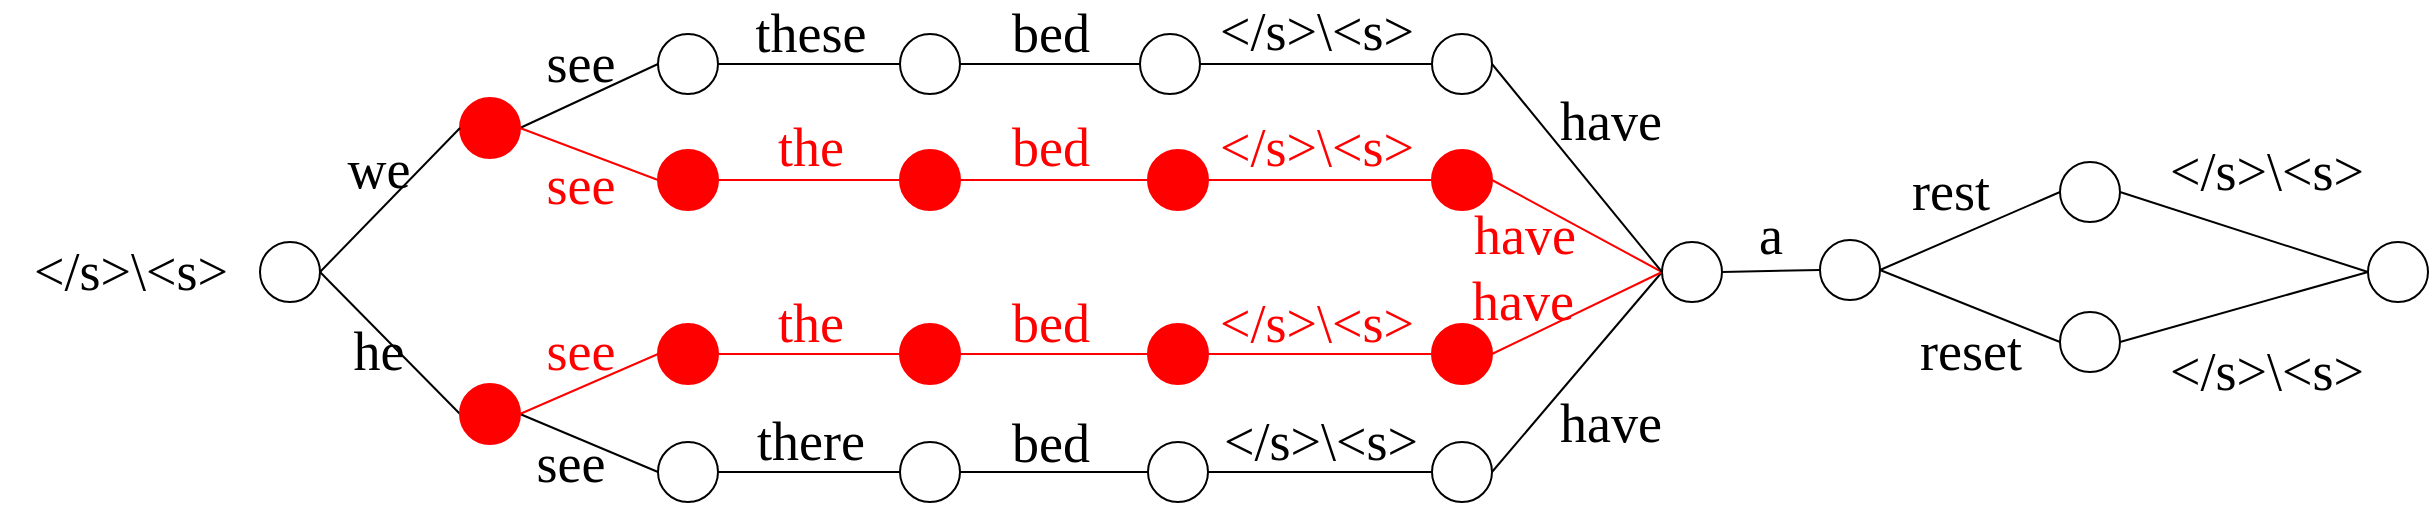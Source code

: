 <mxfile version="17.1.3" type="github"><diagram id="GkwxvoKI0v0egCr2lqlU" name="Page-1"><mxGraphModel dx="1351" dy="921" grid="1" gridSize="10" guides="1" tooltips="1" connect="1" arrows="1" fold="1" page="1" pageScale="1" pageWidth="850" pageHeight="1100" math="0" shadow="0"><root><mxCell id="0"/><mxCell id="1" parent="0"/><mxCell id="uQF2bjW9X4T5isOUZy0i-20" style="rounded=0;orthogonalLoop=1;jettySize=auto;html=1;exitX=1;exitY=0.5;exitDx=0;exitDy=0;entryX=0;entryY=0.5;entryDx=0;entryDy=0;endArrow=none;endFill=0;fontColor=#FF0000;strokeColor=#000000;" parent="1" source="uQF2bjW9X4T5isOUZy0i-22" target="uQF2bjW9X4T5isOUZy0i-25" edge="1"><mxGeometry relative="1" as="geometry"/></mxCell><mxCell id="uQF2bjW9X4T5isOUZy0i-21" style="edgeStyle=none;rounded=0;orthogonalLoop=1;jettySize=auto;html=1;exitX=1;exitY=0.5;exitDx=0;exitDy=0;entryX=0;entryY=0.5;entryDx=0;entryDy=0;endArrow=none;endFill=0;fontColor=#FF0000;strokeColor=#000000;" parent="1" source="uQF2bjW9X4T5isOUZy0i-47" target="uQF2bjW9X4T5isOUZy0i-28" edge="1"><mxGeometry relative="1" as="geometry"/></mxCell><mxCell id="LwhTmWAjGXsf5G4LRFbt-48" style="edgeStyle=none;rounded=0;orthogonalLoop=1;jettySize=auto;html=1;exitX=1;exitY=0.5;exitDx=0;exitDy=0;entryX=0;entryY=0.5;entryDx=0;entryDy=0;fontColor=#FF0000;endArrow=none;endFill=0;strokeColor=#FF0000;" parent="1" source="uQF2bjW9X4T5isOUZy0i-22" target="LwhTmWAjGXsf5G4LRFbt-44" edge="1"><mxGeometry relative="1" as="geometry"/></mxCell><mxCell id="uQF2bjW9X4T5isOUZy0i-22" value="" style="ellipse;whiteSpace=wrap;html=1;aspect=fixed;fillColor=#FF0000;strokeColor=#FF0000;" parent="1" vertex="1"><mxGeometry x="510" y="448" width="30" height="30" as="geometry"/></mxCell><mxCell id="uQF2bjW9X4T5isOUZy0i-23" style="edgeStyle=none;rounded=0;orthogonalLoop=1;jettySize=auto;html=1;exitX=1;exitY=0.5;exitDx=0;exitDy=0;entryX=0;entryY=0.5;entryDx=0;entryDy=0;endArrow=none;endFill=0;" parent="1" source="uQF2bjW9X4T5isOUZy0i-25" target="uQF2bjW9X4T5isOUZy0i-30" edge="1"><mxGeometry relative="1" as="geometry"/></mxCell><mxCell id="uQF2bjW9X4T5isOUZy0i-25" value="" style="ellipse;whiteSpace=wrap;html=1;aspect=fixed;fillColor=none;" parent="1" vertex="1"><mxGeometry x="609" y="416" width="30" height="30" as="geometry"/></mxCell><mxCell id="uQF2bjW9X4T5isOUZy0i-27" style="edgeStyle=none;rounded=0;orthogonalLoop=1;jettySize=auto;html=1;exitX=1;exitY=0.5;exitDx=0;exitDy=0;entryX=0;entryY=0.5;entryDx=0;entryDy=0;endArrow=none;endFill=0;" parent="1" source="uQF2bjW9X4T5isOUZy0i-28" target="uQF2bjW9X4T5isOUZy0i-35" edge="1"><mxGeometry relative="1" as="geometry"><mxPoint x="630" y="570" as="sourcePoint"/></mxGeometry></mxCell><mxCell id="uQF2bjW9X4T5isOUZy0i-28" value="" style="ellipse;whiteSpace=wrap;html=1;aspect=fixed;fillColor=none;" parent="1" vertex="1"><mxGeometry x="609" y="620" width="30" height="30" as="geometry"/></mxCell><mxCell id="LwhTmWAjGXsf5G4LRFbt-18" style="edgeStyle=none;rounded=0;orthogonalLoop=1;jettySize=auto;html=1;exitX=1;exitY=0.5;exitDx=0;exitDy=0;entryX=0;entryY=0.5;entryDx=0;entryDy=0;fontColor=#000000;endArrow=none;endFill=0;strokeColor=#000000;" parent="1" source="uQF2bjW9X4T5isOUZy0i-30" target="LwhTmWAjGXsf5G4LRFbt-15" edge="1"><mxGeometry relative="1" as="geometry"/></mxCell><mxCell id="uQF2bjW9X4T5isOUZy0i-30" value="" style="ellipse;whiteSpace=wrap;html=1;aspect=fixed;" parent="1" vertex="1"><mxGeometry x="730" y="416" width="30" height="30" as="geometry"/></mxCell><mxCell id="uQF2bjW9X4T5isOUZy0i-31" style="edgeStyle=none;rounded=0;orthogonalLoop=1;jettySize=auto;html=1;exitX=1;exitY=0.5;exitDx=0;exitDy=0;entryX=0;entryY=0.5;entryDx=0;entryDy=0;fontSize=18;endArrow=none;endFill=0;fontColor=#FF0000;strokeColor=#FF0000;" parent="1" source="uQF2bjW9X4T5isOUZy0i-33" target="uQF2bjW9X4T5isOUZy0i-40" edge="1"><mxGeometry relative="1" as="geometry"/></mxCell><mxCell id="uQF2bjW9X4T5isOUZy0i-33" value="" style="ellipse;whiteSpace=wrap;html=1;aspect=fixed;fontColor=#FF0000;fillColor=#FF0000;strokeColor=#FF0000;" parent="1" vertex="1"><mxGeometry x="730" y="474" width="30" height="30" as="geometry"/></mxCell><mxCell id="uQF2bjW9X4T5isOUZy0i-34" style="edgeStyle=none;rounded=0;orthogonalLoop=1;jettySize=auto;html=1;exitX=1;exitY=0.5;exitDx=0;exitDy=0;entryX=0;entryY=0.5;entryDx=0;entryDy=0;fontSize=18;endArrow=none;endFill=0;" parent="1" source="uQF2bjW9X4T5isOUZy0i-35" target="LwhTmWAjGXsf5G4LRFbt-22" edge="1"><mxGeometry relative="1" as="geometry"><mxPoint x="850" y="555.0" as="targetPoint"/></mxGeometry></mxCell><mxCell id="uQF2bjW9X4T5isOUZy0i-35" value="" style="ellipse;whiteSpace=wrap;html=1;aspect=fixed;" parent="1" vertex="1"><mxGeometry x="730" y="620" width="30" height="30" as="geometry"/></mxCell><mxCell id="uQF2bjW9X4T5isOUZy0i-36" style="edgeStyle=none;rounded=0;orthogonalLoop=1;jettySize=auto;html=1;exitX=1;exitY=0.5;exitDx=0;exitDy=0;entryX=0;entryY=0.5;entryDx=0;entryDy=0;fontSize=18;endArrow=none;endFill=0;" parent="1" source="uQF2bjW9X4T5isOUZy0i-38" target="uQF2bjW9X4T5isOUZy0i-22" edge="1"><mxGeometry relative="1" as="geometry"/></mxCell><mxCell id="uQF2bjW9X4T5isOUZy0i-37" style="rounded=0;orthogonalLoop=1;jettySize=auto;html=1;exitX=1;exitY=0.5;exitDx=0;exitDy=0;entryX=0;entryY=0.5;entryDx=0;entryDy=0;fontFamily=Georgia;fontSize=27;endArrow=none;endFill=0;" parent="1" source="uQF2bjW9X4T5isOUZy0i-38" target="uQF2bjW9X4T5isOUZy0i-47" edge="1"><mxGeometry relative="1" as="geometry"/></mxCell><mxCell id="uQF2bjW9X4T5isOUZy0i-38" value="" style="ellipse;whiteSpace=wrap;html=1;aspect=fixed;" parent="1" vertex="1"><mxGeometry x="410" y="520" width="30" height="30" as="geometry"/></mxCell><mxCell id="uQF2bjW9X4T5isOUZy0i-39" style="edgeStyle=none;rounded=0;orthogonalLoop=1;jettySize=auto;html=1;exitX=1;exitY=0.5;exitDx=0;exitDy=0;entryX=0;entryY=0.5;entryDx=0;entryDy=0;fontSize=18;endArrow=none;endFill=0;fontColor=#FF0000;strokeColor=#FF0000;" parent="1" source="uQF2bjW9X4T5isOUZy0i-40" target="uQF2bjW9X4T5isOUZy0i-43" edge="1"><mxGeometry relative="1" as="geometry"/></mxCell><mxCell id="uQF2bjW9X4T5isOUZy0i-40" value="" style="ellipse;whiteSpace=wrap;html=1;aspect=fixed;fontColor=#FF0000;fillColor=#FF0000;strokeColor=#FF0000;" parent="1" vertex="1"><mxGeometry x="854" y="474" width="30" height="30" as="geometry"/></mxCell><mxCell id="LwhTmWAjGXsf5G4LRFbt-53" style="edgeStyle=none;rounded=0;orthogonalLoop=1;jettySize=auto;html=1;exitX=1;exitY=0.5;exitDx=0;exitDy=0;entryX=0;entryY=0.5;entryDx=0;entryDy=0;fontColor=#FF0000;endArrow=none;endFill=0;strokeColor=#FF0000;" parent="1" source="uQF2bjW9X4T5isOUZy0i-43" target="LwhTmWAjGXsf5G4LRFbt-28" edge="1"><mxGeometry relative="1" as="geometry"/></mxCell><mxCell id="uQF2bjW9X4T5isOUZy0i-43" value="" style="ellipse;whiteSpace=wrap;html=1;aspect=fixed;fontColor=#FF0000;fillColor=#FF0000;strokeColor=#FF0000;" parent="1" vertex="1"><mxGeometry x="996" y="474" width="30" height="30" as="geometry"/></mxCell><mxCell id="uQF2bjW9X4T5isOUZy0i-46" value="&lt;span style=&quot;font-family: &amp;#34;georgia&amp;#34; ; font-size: 27px&quot;&gt;&amp;lt;/s&amp;gt;\&amp;lt;s&amp;gt;&lt;/span&gt;" style="text;html=1;align=center;verticalAlign=middle;resizable=0;points=[];autosize=1;strokeColor=none;fillColor=none;" parent="1" vertex="1"><mxGeometry x="280" y="525" width="130" height="20" as="geometry"/></mxCell><mxCell id="LwhTmWAjGXsf5G4LRFbt-50" style="edgeStyle=none;rounded=0;orthogonalLoop=1;jettySize=auto;html=1;exitX=1;exitY=0.5;exitDx=0;exitDy=0;entryX=0;entryY=0.5;entryDx=0;entryDy=0;fontColor=#FF0000;endArrow=none;endFill=0;strokeColor=#FF0000;" parent="1" source="uQF2bjW9X4T5isOUZy0i-47" target="LwhTmWAjGXsf5G4LRFbt-45" edge="1"><mxGeometry relative="1" as="geometry"/></mxCell><mxCell id="uQF2bjW9X4T5isOUZy0i-47" value="" style="ellipse;whiteSpace=wrap;html=1;aspect=fixed;fillColor=#FF0000;strokeColor=#FF0000;" parent="1" vertex="1"><mxGeometry x="510" y="591" width="30" height="30" as="geometry"/></mxCell><mxCell id="uQF2bjW9X4T5isOUZy0i-48" value="&lt;font style=&quot;font-size: 27px&quot; face=&quot;Georgia&quot;&gt;we&lt;/font&gt;" style="text;html=1;align=center;verticalAlign=middle;resizable=0;points=[];autosize=1;strokeColor=none;fillColor=none;" parent="1" vertex="1"><mxGeometry x="444" y="474" width="50" height="20" as="geometry"/></mxCell><mxCell id="uQF2bjW9X4T5isOUZy0i-49" value="&lt;font style=&quot;font-size: 27px&quot; face=&quot;Georgia&quot;&gt;he&lt;/font&gt;" style="text;html=1;align=center;verticalAlign=middle;resizable=0;points=[];autosize=1;strokeColor=none;fillColor=none;" parent="1" vertex="1"><mxGeometry x="449" y="565" width="40" height="20" as="geometry"/></mxCell><mxCell id="uQF2bjW9X4T5isOUZy0i-50" value="&lt;font style=&quot;font-size: 27px&quot; face=&quot;Georgia&quot;&gt;see&lt;/font&gt;" style="text;html=1;align=center;verticalAlign=middle;resizable=0;points=[];autosize=1;fillColor=none;" parent="1" vertex="1"><mxGeometry x="545" y="421" width="50" height="20" as="geometry"/></mxCell><mxCell id="uQF2bjW9X4T5isOUZy0i-51" value="&lt;font style=&quot;font-size: 27px&quot; face=&quot;Georgia&quot;&gt;see&lt;/font&gt;" style="text;html=1;align=center;verticalAlign=middle;resizable=0;points=[];autosize=1;fillColor=none;" parent="1" vertex="1"><mxGeometry x="540" y="621" width="50" height="20" as="geometry"/></mxCell><mxCell id="uQF2bjW9X4T5isOUZy0i-52" value="&lt;font style=&quot;font-size: 27px&quot; face=&quot;Georgia&quot;&gt;the&lt;/font&gt;" style="text;html=1;align=center;verticalAlign=middle;resizable=0;points=[];autosize=1;strokeColor=none;fillColor=none;fontColor=#FF0000;" parent="1" vertex="1"><mxGeometry x="660" y="551" width="50" height="20" as="geometry"/></mxCell><mxCell id="uQF2bjW9X4T5isOUZy0i-53" value="&lt;font style=&quot;font-size: 27px&quot; face=&quot;Georgia&quot;&gt;the&lt;/font&gt;" style="text;html=1;align=center;verticalAlign=middle;resizable=0;points=[];autosize=1;strokeColor=none;fillColor=none;fontColor=#FF0000;" parent="1" vertex="1"><mxGeometry x="660" y="463" width="50" height="20" as="geometry"/></mxCell><mxCell id="uQF2bjW9X4T5isOUZy0i-54" value="&lt;font style=&quot;font-size: 27px&quot; face=&quot;Georgia&quot;&gt;these&lt;/font&gt;" style="text;html=1;align=center;verticalAlign=middle;resizable=0;points=[];autosize=1;strokeColor=none;fillColor=none;" parent="1" vertex="1"><mxGeometry x="645" y="406" width="80" height="20" as="geometry"/></mxCell><mxCell id="uQF2bjW9X4T5isOUZy0i-55" value="&lt;font style=&quot;font-size: 27px&quot; face=&quot;Georgia&quot;&gt;there&lt;/font&gt;" style="text;html=1;align=center;verticalAlign=middle;resizable=0;points=[];autosize=1;strokeColor=none;fillColor=none;" parent="1" vertex="1"><mxGeometry x="645" y="610" width="80" height="20" as="geometry"/></mxCell><mxCell id="uQF2bjW9X4T5isOUZy0i-56" value="&lt;font style=&quot;font-size: 27px&quot; face=&quot;Georgia&quot;&gt;bed&lt;/font&gt;" style="text;html=1;align=center;verticalAlign=middle;resizable=0;points=[];autosize=1;strokeColor=none;fillColor=none;fontColor=#000000;" parent="1" vertex="1"><mxGeometry x="775" y="406" width="60" height="20" as="geometry"/></mxCell><mxCell id="uQF2bjW9X4T5isOUZy0i-57" value="&lt;font style=&quot;font-size: 27px&quot; face=&quot;Georgia&quot;&gt;bed&lt;/font&gt;" style="text;html=1;align=center;verticalAlign=middle;resizable=0;points=[];autosize=1;strokeColor=none;fillColor=none;fontColor=#FF0000;" parent="1" vertex="1"><mxGeometry x="775" y="463" width="60" height="20" as="geometry"/></mxCell><mxCell id="uQF2bjW9X4T5isOUZy0i-60" value="&lt;font style=&quot;font-size: 27px&quot; face=&quot;Georgia&quot;&gt;&amp;lt;/s&amp;gt;\&amp;lt;s&amp;gt;&lt;/font&gt;" style="text;html=1;align=center;verticalAlign=middle;resizable=0;points=[];autosize=1;strokeColor=none;fillColor=none;fontColor=#000000;" parent="1" vertex="1"><mxGeometry x="873" y="405" width="130" height="20" as="geometry"/></mxCell><mxCell id="uQF2bjW9X4T5isOUZy0i-73" style="edgeStyle=none;rounded=0;orthogonalLoop=1;jettySize=auto;html=1;exitX=1;exitY=0.5;exitDx=0;exitDy=0;entryX=0;entryY=0.5;entryDx=0;entryDy=0;fontSize=18;endArrow=none;endFill=0;" parent="1" source="uQF2bjW9X4T5isOUZy0i-75" target="uQF2bjW9X4T5isOUZy0i-82" edge="1"><mxGeometry relative="1" as="geometry"/></mxCell><mxCell id="uQF2bjW9X4T5isOUZy0i-74" style="edgeStyle=none;rounded=0;orthogonalLoop=1;jettySize=auto;html=1;exitX=1;exitY=0.5;exitDx=0;exitDy=0;entryX=0;entryY=0.5;entryDx=0;entryDy=0;fontSize=18;endArrow=none;endFill=0;" parent="1" source="uQF2bjW9X4T5isOUZy0i-75" target="uQF2bjW9X4T5isOUZy0i-84" edge="1"><mxGeometry relative="1" as="geometry"/></mxCell><mxCell id="uQF2bjW9X4T5isOUZy0i-75" value="" style="ellipse;whiteSpace=wrap;html=1;aspect=fixed;fillColor=none;" parent="1" vertex="1"><mxGeometry x="1190" y="519" width="30" height="30" as="geometry"/></mxCell><mxCell id="uQF2bjW9X4T5isOUZy0i-81" style="edgeStyle=none;rounded=0;orthogonalLoop=1;jettySize=auto;html=1;exitX=1;exitY=0.5;exitDx=0;exitDy=0;entryX=0;entryY=0.5;entryDx=0;entryDy=0;fontSize=18;endArrow=none;endFill=0;" parent="1" source="uQF2bjW9X4T5isOUZy0i-82" target="uQF2bjW9X4T5isOUZy0i-85" edge="1"><mxGeometry relative="1" as="geometry"/></mxCell><mxCell id="uQF2bjW9X4T5isOUZy0i-82" value="" style="ellipse;whiteSpace=wrap;html=1;aspect=fixed;" parent="1" vertex="1"><mxGeometry x="1310" y="480" width="30" height="30" as="geometry"/></mxCell><mxCell id="uQF2bjW9X4T5isOUZy0i-83" style="edgeStyle=none;rounded=0;orthogonalLoop=1;jettySize=auto;html=1;exitX=1;exitY=0.5;exitDx=0;exitDy=0;fontSize=18;endArrow=none;endFill=0;entryX=0;entryY=0.5;entryDx=0;entryDy=0;" parent="1" source="uQF2bjW9X4T5isOUZy0i-84" target="uQF2bjW9X4T5isOUZy0i-85" edge="1"><mxGeometry relative="1" as="geometry"><mxPoint x="1570" y="560" as="targetPoint"/></mxGeometry></mxCell><mxCell id="uQF2bjW9X4T5isOUZy0i-84" value="" style="ellipse;whiteSpace=wrap;html=1;aspect=fixed;" parent="1" vertex="1"><mxGeometry x="1310" y="555" width="30" height="30" as="geometry"/></mxCell><mxCell id="uQF2bjW9X4T5isOUZy0i-85" value="" style="ellipse;whiteSpace=wrap;html=1;aspect=fixed;" parent="1" vertex="1"><mxGeometry x="1464" y="520" width="30" height="30" as="geometry"/></mxCell><mxCell id="uQF2bjW9X4T5isOUZy0i-99" value="&lt;font style=&quot;font-size: 27px&quot; face=&quot;Georgia&quot;&gt;rest&lt;/font&gt;" style="text;html=1;align=center;verticalAlign=middle;resizable=0;points=[];autosize=1;strokeColor=none;fillColor=none;" parent="1" vertex="1"><mxGeometry x="1225" y="485" width="60" height="20" as="geometry"/></mxCell><mxCell id="uQF2bjW9X4T5isOUZy0i-100" value="&lt;font style=&quot;font-size: 27px&quot; face=&quot;Georgia&quot;&gt;reset&lt;/font&gt;" style="text;html=1;align=center;verticalAlign=middle;resizable=0;points=[];autosize=1;strokeColor=none;fillColor=none;" parent="1" vertex="1"><mxGeometry x="1230" y="565" width="70" height="20" as="geometry"/></mxCell><mxCell id="uQF2bjW9X4T5isOUZy0i-104" value="&lt;font style=&quot;font-size: 27px&quot; face=&quot;Georgia&quot;&gt;&amp;lt;/s&amp;gt;\&amp;lt;s&amp;gt;&lt;/font&gt;" style="text;html=1;align=center;verticalAlign=middle;resizable=0;points=[];autosize=1;strokeColor=none;fillColor=none;" parent="1" vertex="1"><mxGeometry x="1348" y="475" width="130" height="20" as="geometry"/></mxCell><mxCell id="uQF2bjW9X4T5isOUZy0i-105" value="&lt;font style=&quot;font-size: 27px&quot; face=&quot;Georgia&quot;&gt;&amp;lt;/s&amp;gt;\&amp;lt;s&amp;gt;&lt;/font&gt;" style="text;html=1;align=center;verticalAlign=middle;resizable=0;points=[];autosize=1;strokeColor=none;fillColor=none;" parent="1" vertex="1"><mxGeometry x="1348" y="575" width="130" height="20" as="geometry"/></mxCell><mxCell id="LwhTmWAjGXsf5G4LRFbt-55" style="edgeStyle=none;rounded=0;orthogonalLoop=1;jettySize=auto;html=1;exitX=1;exitY=0.5;exitDx=0;exitDy=0;fontColor=#FF0000;endArrow=none;endFill=0;strokeColor=#000000;entryX=0;entryY=0.5;entryDx=0;entryDy=0;" parent="1" source="LwhTmWAjGXsf5G4LRFbt-5" target="LwhTmWAjGXsf5G4LRFbt-28" edge="1"><mxGeometry relative="1" as="geometry"><mxPoint x="1100" y="550" as="targetPoint"/></mxGeometry></mxCell><mxCell id="LwhTmWAjGXsf5G4LRFbt-5" value="" style="ellipse;whiteSpace=wrap;html=1;aspect=fixed;fillColor=none;" parent="1" vertex="1"><mxGeometry x="996" y="620" width="30" height="30" as="geometry"/></mxCell><mxCell id="LwhTmWAjGXsf5G4LRFbt-54" style="edgeStyle=none;rounded=0;orthogonalLoop=1;jettySize=auto;html=1;exitX=1;exitY=0.5;exitDx=0;exitDy=0;fontColor=#FF0000;endArrow=none;endFill=0;strokeColor=#FF0000;entryX=0;entryY=0.5;entryDx=0;entryDy=0;" parent="1" source="LwhTmWAjGXsf5G4LRFbt-6" target="LwhTmWAjGXsf5G4LRFbt-28" edge="1"><mxGeometry relative="1" as="geometry"><mxPoint x="1090" y="550" as="targetPoint"/></mxGeometry></mxCell><mxCell id="LwhTmWAjGXsf5G4LRFbt-6" value="" style="ellipse;whiteSpace=wrap;html=1;aspect=fixed;fontColor=#FF0000;fillColor=#FF0000;strokeColor=#FF0000;" parent="1" vertex="1"><mxGeometry x="996" y="561" width="30" height="30" as="geometry"/></mxCell><mxCell id="LwhTmWAjGXsf5G4LRFbt-35" style="edgeStyle=none;rounded=0;orthogonalLoop=1;jettySize=auto;html=1;exitX=1;exitY=0.5;exitDx=0;exitDy=0;entryX=0;entryY=0.5;entryDx=0;entryDy=0;fontColor=#FF0000;endArrow=none;endFill=0;strokeColor=#000000;" parent="1" source="LwhTmWAjGXsf5G4LRFbt-7" target="LwhTmWAjGXsf5G4LRFbt-28" edge="1"><mxGeometry relative="1" as="geometry"/></mxCell><mxCell id="LwhTmWAjGXsf5G4LRFbt-7" value="" style="ellipse;whiteSpace=wrap;html=1;aspect=fixed;fillColor=none;" parent="1" vertex="1"><mxGeometry x="996" y="416" width="30" height="30" as="geometry"/></mxCell><mxCell id="LwhTmWAjGXsf5G4LRFbt-10" value="&lt;font style=&quot;font-size: 27px&quot; face=&quot;Georgia&quot;&gt;have&lt;/font&gt;" style="text;html=1;align=center;verticalAlign=middle;resizable=0;points=[];autosize=1;strokeColor=none;fillColor=none;fontColor=#000000;" parent="1" vertex="1"><mxGeometry x="1050" y="450" width="70" height="20" as="geometry"/></mxCell><mxCell id="LwhTmWAjGXsf5G4LRFbt-17" style="edgeStyle=none;rounded=0;orthogonalLoop=1;jettySize=auto;html=1;exitX=1;exitY=0.5;exitDx=0;exitDy=0;entryX=0;entryY=0.5;entryDx=0;entryDy=0;fontColor=#000000;endArrow=none;endFill=0;strokeColor=#000000;" parent="1" source="LwhTmWAjGXsf5G4LRFbt-15" target="LwhTmWAjGXsf5G4LRFbt-7" edge="1"><mxGeometry relative="1" as="geometry"/></mxCell><mxCell id="LwhTmWAjGXsf5G4LRFbt-15" value="" style="ellipse;whiteSpace=wrap;html=1;aspect=fixed;" parent="1" vertex="1"><mxGeometry x="850" y="416" width="30" height="30" as="geometry"/></mxCell><mxCell id="LwhTmWAjGXsf5G4LRFbt-23" style="edgeStyle=none;rounded=0;orthogonalLoop=1;jettySize=auto;html=1;exitX=1;exitY=0.5;exitDx=0;exitDy=0;entryX=0;entryY=0.5;entryDx=0;entryDy=0;fontColor=#FF0000;endArrow=none;endFill=0;strokeColor=#FF0000;" parent="1" source="LwhTmWAjGXsf5G4LRFbt-19" target="LwhTmWAjGXsf5G4LRFbt-21" edge="1"><mxGeometry relative="1" as="geometry"/></mxCell><mxCell id="LwhTmWAjGXsf5G4LRFbt-19" value="" style="ellipse;whiteSpace=wrap;html=1;aspect=fixed;fontColor=#FF0000;fillColor=#FF0000;strokeColor=#FF0000;" parent="1" vertex="1"><mxGeometry x="730" y="561" width="30" height="30" as="geometry"/></mxCell><mxCell id="LwhTmWAjGXsf5G4LRFbt-20" value="&lt;font style=&quot;font-size: 27px&quot; face=&quot;Georgia&quot;&gt;&amp;lt;/s&amp;gt;\&amp;lt;s&amp;gt;&lt;/font&gt;" style="text;html=1;align=center;verticalAlign=middle;resizable=0;points=[];autosize=1;strokeColor=none;fillColor=none;fontColor=#FF0000;" parent="1" vertex="1"><mxGeometry x="873" y="463" width="130" height="20" as="geometry"/></mxCell><mxCell id="LwhTmWAjGXsf5G4LRFbt-24" style="edgeStyle=none;rounded=0;orthogonalLoop=1;jettySize=auto;html=1;exitX=1;exitY=0.5;exitDx=0;exitDy=0;entryX=0;entryY=0.5;entryDx=0;entryDy=0;fontColor=#FF0000;endArrow=none;endFill=0;strokeColor=#FF0000;" parent="1" source="LwhTmWAjGXsf5G4LRFbt-21" target="LwhTmWAjGXsf5G4LRFbt-6" edge="1"><mxGeometry relative="1" as="geometry"/></mxCell><mxCell id="LwhTmWAjGXsf5G4LRFbt-21" value="" style="ellipse;whiteSpace=wrap;html=1;aspect=fixed;fontColor=#FF0000;fillColor=#FF0000;strokeColor=#FF0000;" parent="1" vertex="1"><mxGeometry x="854" y="561" width="30" height="30" as="geometry"/></mxCell><mxCell id="LwhTmWAjGXsf5G4LRFbt-25" style="edgeStyle=none;rounded=0;orthogonalLoop=1;jettySize=auto;html=1;exitX=1;exitY=0.5;exitDx=0;exitDy=0;entryX=0;entryY=0.5;entryDx=0;entryDy=0;fontColor=#FF0000;endArrow=none;endFill=0;strokeColor=#000000;" parent="1" source="LwhTmWAjGXsf5G4LRFbt-22" target="LwhTmWAjGXsf5G4LRFbt-5" edge="1"><mxGeometry relative="1" as="geometry"/></mxCell><mxCell id="LwhTmWAjGXsf5G4LRFbt-22" value="" style="ellipse;whiteSpace=wrap;html=1;aspect=fixed;" parent="1" vertex="1"><mxGeometry x="854" y="620" width="30" height="30" as="geometry"/></mxCell><mxCell id="LwhTmWAjGXsf5G4LRFbt-26" value="&lt;font style=&quot;font-size: 27px&quot; face=&quot;Georgia&quot;&gt;bed&lt;/font&gt;" style="text;html=1;align=center;verticalAlign=middle;resizable=0;points=[];autosize=1;strokeColor=none;fillColor=none;fontColor=#FF0000;" parent="1" vertex="1"><mxGeometry x="775" y="551" width="60" height="20" as="geometry"/></mxCell><mxCell id="LwhTmWAjGXsf5G4LRFbt-27" value="&lt;font style=&quot;font-size: 27px&quot; face=&quot;Georgia&quot;&gt;bed&lt;/font&gt;" style="text;html=1;align=center;verticalAlign=middle;resizable=0;points=[];autosize=1;strokeColor=none;fillColor=none;fontColor=#000000;" parent="1" vertex="1"><mxGeometry x="775" y="611" width="60" height="20" as="geometry"/></mxCell><mxCell id="LwhTmWAjGXsf5G4LRFbt-34" style="edgeStyle=none;rounded=0;orthogonalLoop=1;jettySize=auto;html=1;exitX=1;exitY=0.5;exitDx=0;exitDy=0;entryX=0;entryY=0.5;entryDx=0;entryDy=0;fontColor=#FF0000;endArrow=none;endFill=0;strokeColor=#000000;" parent="1" source="LwhTmWAjGXsf5G4LRFbt-28" target="uQF2bjW9X4T5isOUZy0i-75" edge="1"><mxGeometry relative="1" as="geometry"/></mxCell><mxCell id="LwhTmWAjGXsf5G4LRFbt-28" value="" style="ellipse;whiteSpace=wrap;html=1;aspect=fixed;fillColor=none;" parent="1" vertex="1"><mxGeometry x="1111" y="520" width="30" height="30" as="geometry"/></mxCell><mxCell id="LwhTmWAjGXsf5G4LRFbt-38" value="&lt;font style=&quot;font-size: 27px&quot; face=&quot;Georgia&quot;&gt;&amp;lt;/s&amp;gt;\&amp;lt;s&amp;gt;&lt;/font&gt;" style="text;html=1;align=center;verticalAlign=middle;resizable=0;points=[];autosize=1;strokeColor=none;fillColor=none;fontColor=#000000;" parent="1" vertex="1"><mxGeometry x="875" y="610" width="130" height="20" as="geometry"/></mxCell><mxCell id="LwhTmWAjGXsf5G4LRFbt-39" value="&lt;font style=&quot;font-size: 27px&quot; face=&quot;Georgia&quot;&gt;&amp;lt;/s&amp;gt;\&amp;lt;s&amp;gt;&lt;/font&gt;" style="text;html=1;align=center;verticalAlign=middle;resizable=0;points=[];autosize=1;strokeColor=none;fillColor=none;fontColor=#FF0000;" parent="1" vertex="1"><mxGeometry x="873" y="551" width="130" height="20" as="geometry"/></mxCell><mxCell id="LwhTmWAjGXsf5G4LRFbt-41" value="&lt;font style=&quot;font-size: 27px&quot; face=&quot;Georgia&quot;&gt;a&lt;/font&gt;" style="text;html=1;align=center;verticalAlign=middle;resizable=0;points=[];autosize=1;strokeColor=none;fillColor=none;fontColor=#000000;" parent="1" vertex="1"><mxGeometry x="1150" y="507" width="30" height="20" as="geometry"/></mxCell><mxCell id="LwhTmWAjGXsf5G4LRFbt-46" style="edgeStyle=none;rounded=0;orthogonalLoop=1;jettySize=auto;html=1;exitX=1;exitY=0.5;exitDx=0;exitDy=0;entryX=0;entryY=0.5;entryDx=0;entryDy=0;fontColor=#000000;endArrow=none;endFill=0;strokeColor=#FF0000;" parent="1" source="LwhTmWAjGXsf5G4LRFbt-44" target="uQF2bjW9X4T5isOUZy0i-33" edge="1"><mxGeometry relative="1" as="geometry"/></mxCell><mxCell id="LwhTmWAjGXsf5G4LRFbt-44" value="" style="ellipse;whiteSpace=wrap;html=1;aspect=fixed;fontColor=#FF0000;fillColor=#FF0000;strokeColor=#FF0000;" parent="1" vertex="1"><mxGeometry x="609" y="474" width="30" height="30" as="geometry"/></mxCell><mxCell id="LwhTmWAjGXsf5G4LRFbt-47" style="edgeStyle=none;rounded=0;orthogonalLoop=1;jettySize=auto;html=1;exitX=1;exitY=0.5;exitDx=0;exitDy=0;entryX=0;entryY=0.5;entryDx=0;entryDy=0;fontColor=#000000;endArrow=none;endFill=0;strokeColor=#FF0000;" parent="1" source="LwhTmWAjGXsf5G4LRFbt-45" target="LwhTmWAjGXsf5G4LRFbt-19" edge="1"><mxGeometry relative="1" as="geometry"/></mxCell><mxCell id="LwhTmWAjGXsf5G4LRFbt-45" value="" style="ellipse;whiteSpace=wrap;html=1;aspect=fixed;fontColor=#FF0000;fillColor=#FF0000;strokeColor=#FF0000;" parent="1" vertex="1"><mxGeometry x="609" y="561" width="30" height="30" as="geometry"/></mxCell><mxCell id="LwhTmWAjGXsf5G4LRFbt-51" value="&lt;font style=&quot;font-size: 27px&quot; face=&quot;Georgia&quot;&gt;see&lt;/font&gt;" style="text;html=1;align=center;verticalAlign=middle;resizable=0;points=[];autosize=1;fillColor=none;fontColor=#FF0000;" parent="1" vertex="1"><mxGeometry x="545" y="565" width="50" height="20" as="geometry"/></mxCell><mxCell id="LwhTmWAjGXsf5G4LRFbt-52" value="&lt;font style=&quot;font-size: 27px&quot; face=&quot;Georgia&quot;&gt;see&lt;/font&gt;" style="text;html=1;align=center;verticalAlign=middle;resizable=0;points=[];autosize=1;fillColor=none;fontColor=#FF0000;" parent="1" vertex="1"><mxGeometry x="545" y="482" width="50" height="20" as="geometry"/></mxCell><mxCell id="LwhTmWAjGXsf5G4LRFbt-56" value="&lt;font style=&quot;font-size: 27px&quot; face=&quot;Georgia&quot;&gt;have&lt;/font&gt;" style="text;html=1;align=center;verticalAlign=middle;resizable=0;points=[];autosize=1;strokeColor=none;fillColor=none;fontColor=#FF0000;" parent="1" vertex="1"><mxGeometry x="1007" y="507" width="70" height="20" as="geometry"/></mxCell><mxCell id="LwhTmWAjGXsf5G4LRFbt-57" value="&lt;font style=&quot;font-size: 27px&quot; face=&quot;Georgia&quot;&gt;have&lt;/font&gt;" style="text;html=1;align=center;verticalAlign=middle;resizable=0;points=[];autosize=1;strokeColor=none;fillColor=none;fontColor=#FF0000;" parent="1" vertex="1"><mxGeometry x="1006" y="540" width="70" height="20" as="geometry"/></mxCell><mxCell id="LwhTmWAjGXsf5G4LRFbt-58" value="&lt;font style=&quot;font-size: 27px&quot; face=&quot;Georgia&quot;&gt;have&lt;/font&gt;" style="text;html=1;align=center;verticalAlign=middle;resizable=0;points=[];autosize=1;strokeColor=none;fillColor=none;fontColor=#000000;" parent="1" vertex="1"><mxGeometry x="1050" y="601" width="70" height="20" as="geometry"/></mxCell></root></mxGraphModel></diagram></mxfile>